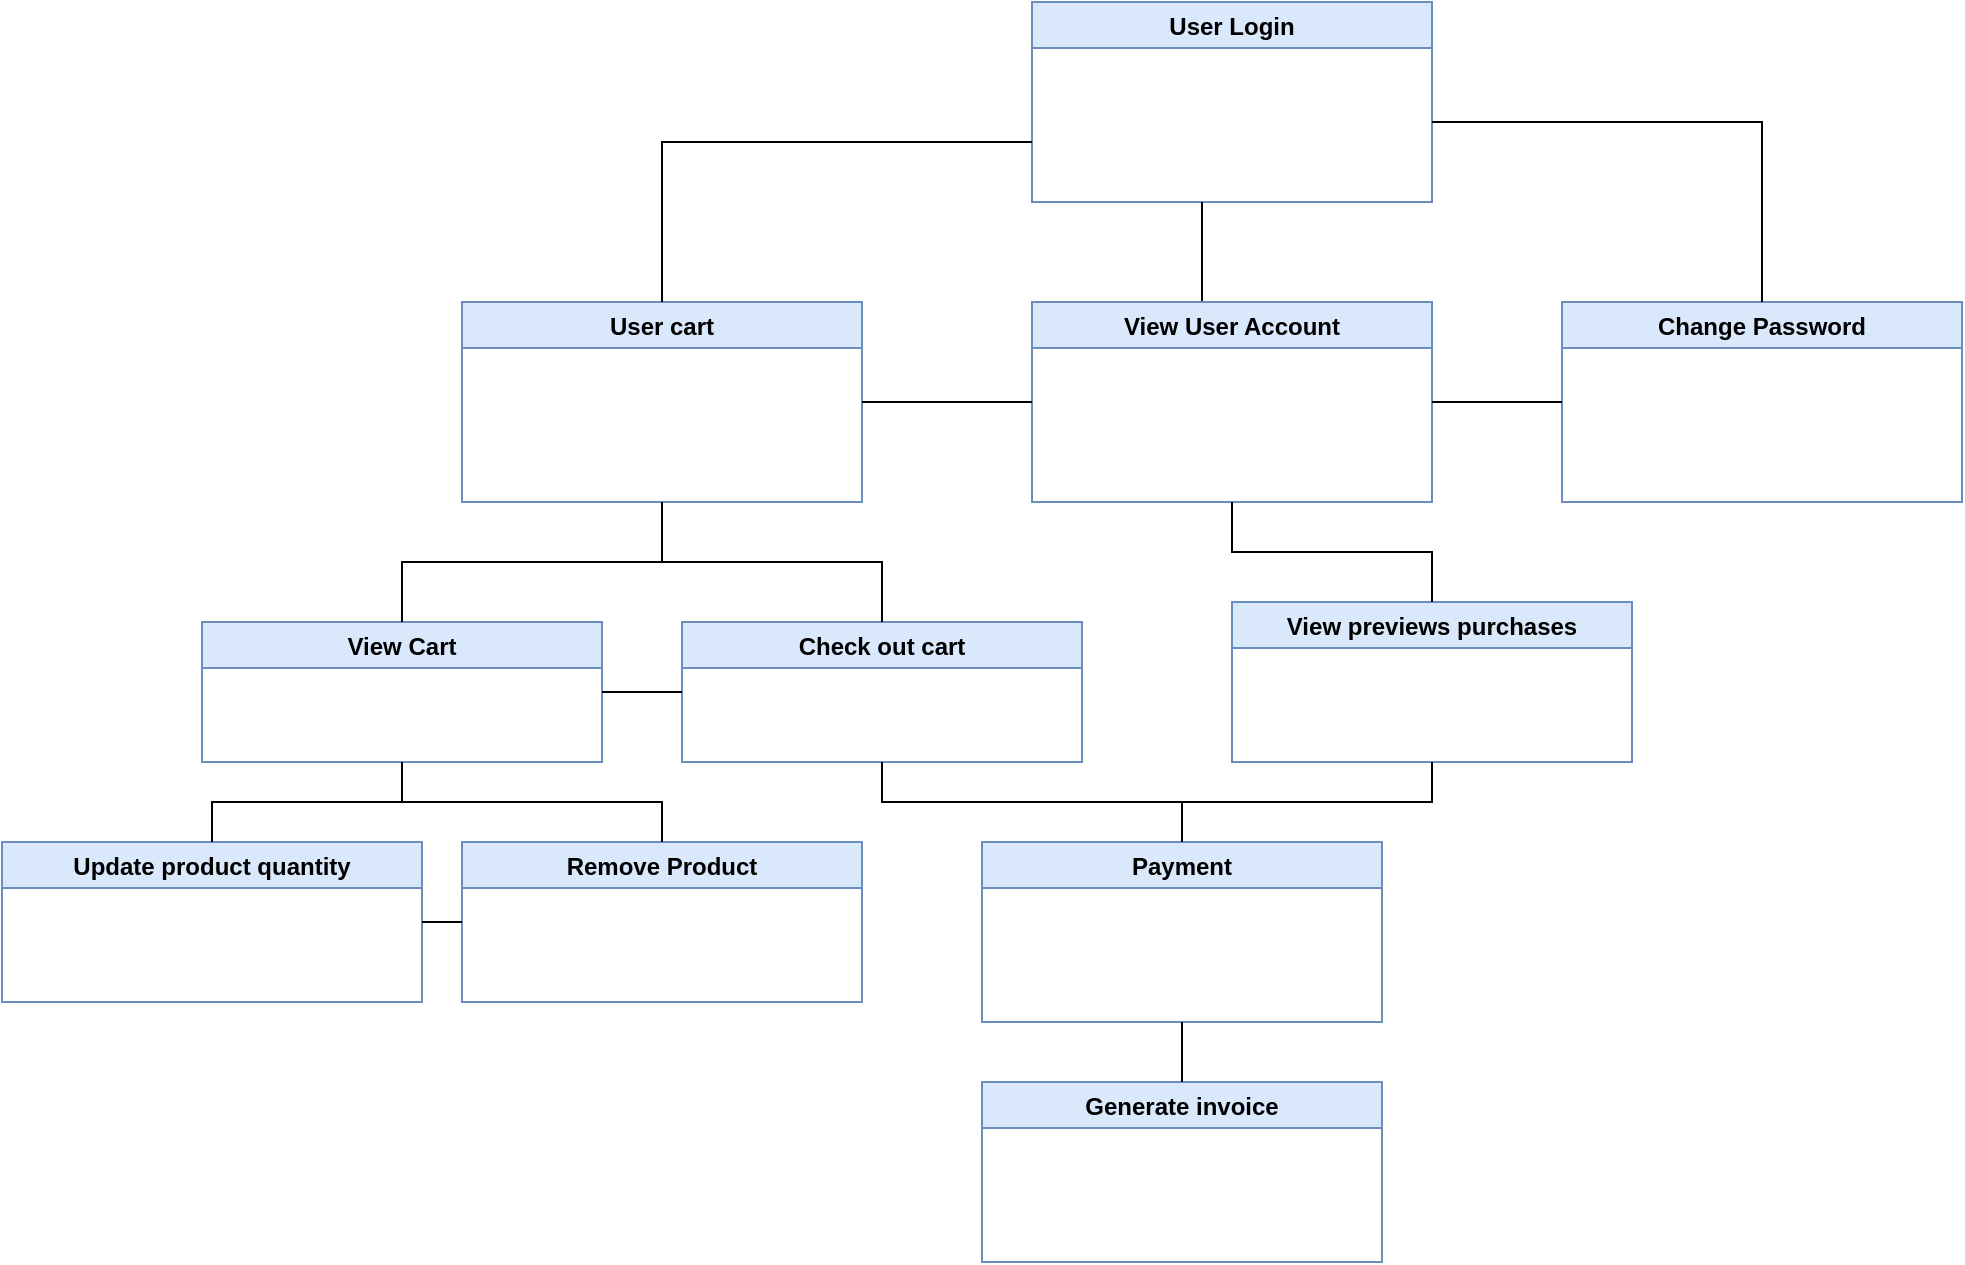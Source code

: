 <mxfile version="15.4.0" type="device" pages="2"><diagram id="6-RRQ7uSBgZUFFTKBHP-" name="User is Auth"><mxGraphModel dx="2035" dy="1780" grid="1" gridSize="10" guides="1" tooltips="1" connect="1" arrows="1" fold="1" page="1" pageScale="1" pageWidth="850" pageHeight="1100" math="0" shadow="0"><root><mxCell id="0"/><mxCell id="1" parent="0"/><mxCell id="oPrPjPRP-09Qsxvr9MAR-17" value="User Login" style="swimlane;fillColor=#dae8fc;strokeColor=#6c8ebf;" vertex="1" parent="1"><mxGeometry x="325" y="-1070" width="200" height="100" as="geometry"/></mxCell><mxCell id="g62ShUCpb4VuPRk6Xhia-5" value="" style="endArrow=none;html=1;rounded=0;edgeStyle=orthogonalEdgeStyle;" edge="1" parent="oPrPjPRP-09Qsxvr9MAR-17"><mxGeometry width="50" height="50" relative="1" as="geometry"><mxPoint x="85" y="150" as="sourcePoint"/><mxPoint x="85" y="100" as="targetPoint"/><Array as="points"><mxPoint x="85" y="110"/><mxPoint x="85" y="110"/></Array></mxGeometry></mxCell><mxCell id="g62ShUCpb4VuPRk6Xhia-1" value="Change Password" style="swimlane;fillColor=#dae8fc;strokeColor=#6c8ebf;" vertex="1" parent="1"><mxGeometry x="590" y="-920" width="200" height="100" as="geometry"/></mxCell><mxCell id="g62ShUCpb4VuPRk6Xhia-3" value="" style="endArrow=none;html=1;rounded=0;edgeStyle=orthogonalEdgeStyle;exitX=0.5;exitY=0;exitDx=0;exitDy=0;" edge="1" parent="1" source="g62ShUCpb4VuPRk6Xhia-1" target="oPrPjPRP-09Qsxvr9MAR-17"><mxGeometry width="50" height="50" relative="1" as="geometry"><mxPoint x="640" y="-930" as="sourcePoint"/><mxPoint x="530" y="-1010" as="targetPoint"/><Array as="points"><mxPoint x="690" y="-1010"/></Array></mxGeometry></mxCell><mxCell id="g62ShUCpb4VuPRk6Xhia-4" value="View User Account" style="swimlane;fillColor=#dae8fc;strokeColor=#6c8ebf;" vertex="1" parent="1"><mxGeometry x="325" y="-920" width="200" height="100" as="geometry"/></mxCell><mxCell id="g62ShUCpb4VuPRk6Xhia-8" value="" style="endArrow=none;html=1;rounded=0;edgeStyle=orthogonalEdgeStyle;" edge="1" parent="1" source="g62ShUCpb4VuPRk6Xhia-4" target="g62ShUCpb4VuPRk6Xhia-1"><mxGeometry width="50" height="50" relative="1" as="geometry"><mxPoint x="525" y="-845.02" as="sourcePoint"/><mxPoint x="575" y="-895.02" as="targetPoint"/></mxGeometry></mxCell><mxCell id="g62ShUCpb4VuPRk6Xhia-9" value="User cart" style="swimlane;fillColor=#dae8fc;strokeColor=#6c8ebf;" vertex="1" parent="1"><mxGeometry x="40" y="-920" width="200" height="100" as="geometry"/></mxCell><mxCell id="g62ShUCpb4VuPRk6Xhia-10" value="" style="endArrow=none;html=1;rounded=0;edgeStyle=orthogonalEdgeStyle;" edge="1" parent="1" source="g62ShUCpb4VuPRk6Xhia-9" target="oPrPjPRP-09Qsxvr9MAR-17"><mxGeometry width="50" height="50" relative="1" as="geometry"><mxPoint x="160" y="-930" as="sourcePoint"/><mxPoint x="330" y="-1010" as="targetPoint"/><Array as="points"><mxPoint x="140" y="-1000"/></Array></mxGeometry></mxCell><mxCell id="g62ShUCpb4VuPRk6Xhia-11" value="" style="endArrow=none;html=1;rounded=0;edgeStyle=orthogonalEdgeStyle;" edge="1" parent="1" source="g62ShUCpb4VuPRk6Xhia-4" target="g62ShUCpb4VuPRk6Xhia-9"><mxGeometry width="50" height="50" relative="1" as="geometry"><mxPoint x="200" y="-610" as="sourcePoint"/><mxPoint x="250" y="-660" as="targetPoint"/></mxGeometry></mxCell><mxCell id="g62ShUCpb4VuPRk6Xhia-12" value="View Cart" style="swimlane;fillColor=#dae8fc;strokeColor=#6c8ebf;" vertex="1" parent="1"><mxGeometry x="-90" y="-760" width="200" height="70" as="geometry"/></mxCell><mxCell id="g62ShUCpb4VuPRk6Xhia-13" value="Check out cart" style="swimlane;fillColor=#dae8fc;strokeColor=#6c8ebf;" vertex="1" parent="1"><mxGeometry x="150" y="-760" width="200" height="70" as="geometry"/></mxCell><mxCell id="g62ShUCpb4VuPRk6Xhia-15" value="" style="endArrow=none;html=1;rounded=0;edgeStyle=orthogonalEdgeStyle;" edge="1" parent="1" source="g62ShUCpb4VuPRk6Xhia-12" target="g62ShUCpb4VuPRk6Xhia-9"><mxGeometry width="50" height="50" relative="1" as="geometry"><mxPoint x="380" y="-660" as="sourcePoint"/><mxPoint x="430" y="-710" as="targetPoint"/></mxGeometry></mxCell><mxCell id="g62ShUCpb4VuPRk6Xhia-16" value="" style="endArrow=none;html=1;rounded=0;edgeStyle=orthogonalEdgeStyle;" edge="1" parent="1" source="g62ShUCpb4VuPRk6Xhia-13" target="g62ShUCpb4VuPRk6Xhia-9"><mxGeometry width="50" height="50" relative="1" as="geometry"><mxPoint x="380" y="-660" as="sourcePoint"/><mxPoint x="430" y="-710" as="targetPoint"/></mxGeometry></mxCell><mxCell id="g62ShUCpb4VuPRk6Xhia-17" value="Update product quantity" style="swimlane;fillColor=#dae8fc;strokeColor=#6c8ebf;" vertex="1" parent="1"><mxGeometry x="-190" y="-650" width="210" height="80" as="geometry"/></mxCell><mxCell id="g62ShUCpb4VuPRk6Xhia-18" value="Remove Product" style="swimlane;fillColor=#dae8fc;strokeColor=#6c8ebf;" vertex="1" parent="1"><mxGeometry x="40" y="-650" width="200" height="80" as="geometry"/></mxCell><mxCell id="g62ShUCpb4VuPRk6Xhia-19" value="" style="endArrow=none;html=1;rounded=0;edgeStyle=orthogonalEdgeStyle;" edge="1" parent="1" source="g62ShUCpb4VuPRk6Xhia-17" target="g62ShUCpb4VuPRk6Xhia-12"><mxGeometry width="50" height="50" relative="1" as="geometry"><mxPoint x="290" y="-610" as="sourcePoint"/><mxPoint x="340" y="-660" as="targetPoint"/></mxGeometry></mxCell><mxCell id="g62ShUCpb4VuPRk6Xhia-20" value="" style="endArrow=none;html=1;rounded=0;edgeStyle=orthogonalEdgeStyle;" edge="1" parent="1" source="g62ShUCpb4VuPRk6Xhia-18" target="g62ShUCpb4VuPRk6Xhia-12"><mxGeometry width="50" height="50" relative="1" as="geometry"><mxPoint x="250" y="-710" as="sourcePoint"/><mxPoint x="300" y="-760" as="targetPoint"/></mxGeometry></mxCell><mxCell id="g62ShUCpb4VuPRk6Xhia-21" value="" style="endArrow=none;html=1;rounded=0;edgeStyle=orthogonalEdgeStyle;" edge="1" parent="1" source="g62ShUCpb4VuPRk6Xhia-18" target="g62ShUCpb4VuPRk6Xhia-17"><mxGeometry width="50" height="50" relative="1" as="geometry"><mxPoint x="250" y="-710" as="sourcePoint"/><mxPoint x="300" y="-760" as="targetPoint"/></mxGeometry></mxCell><mxCell id="g62ShUCpb4VuPRk6Xhia-29" value="Payment" style="swimlane;fillColor=#dae8fc;strokeColor=#6c8ebf;" vertex="1" parent="1"><mxGeometry x="300" y="-650" width="200" height="90" as="geometry"/></mxCell><mxCell id="g62ShUCpb4VuPRk6Xhia-30" value="" style="endArrow=none;html=1;rounded=0;edgeStyle=orthogonalEdgeStyle;" edge="1" parent="1" source="g62ShUCpb4VuPRk6Xhia-29" target="g62ShUCpb4VuPRk6Xhia-13"><mxGeometry width="50" height="50" relative="1" as="geometry"><mxPoint x="420" y="-670" as="sourcePoint"/><mxPoint x="470" y="-720" as="targetPoint"/></mxGeometry></mxCell><mxCell id="g62ShUCpb4VuPRk6Xhia-31" value="" style="endArrow=none;html=1;rounded=0;edgeStyle=orthogonalEdgeStyle;" edge="1" parent="1" source="g62ShUCpb4VuPRk6Xhia-12" target="g62ShUCpb4VuPRk6Xhia-13"><mxGeometry width="50" height="50" relative="1" as="geometry"><mxPoint x="420" y="-670" as="sourcePoint"/><mxPoint x="470" y="-720" as="targetPoint"/></mxGeometry></mxCell><mxCell id="g62ShUCpb4VuPRk6Xhia-32" value="Generate invoice" style="swimlane;fillColor=#dae8fc;strokeColor=#6c8ebf;" vertex="1" parent="1"><mxGeometry x="300" y="-530" width="200" height="90" as="geometry"/></mxCell><mxCell id="g62ShUCpb4VuPRk6Xhia-33" value="" style="endArrow=none;html=1;rounded=0;edgeStyle=orthogonalEdgeStyle;" edge="1" parent="1" source="g62ShUCpb4VuPRk6Xhia-32" target="g62ShUCpb4VuPRk6Xhia-29"><mxGeometry width="50" height="50" relative="1" as="geometry"><mxPoint x="420" y="-500" as="sourcePoint"/><mxPoint x="470" y="-550" as="targetPoint"/></mxGeometry></mxCell><mxCell id="g62ShUCpb4VuPRk6Xhia-35" value="View previews purchases" style="swimlane;fillColor=#dae8fc;strokeColor=#6c8ebf;" vertex="1" parent="1"><mxGeometry x="425" y="-770" width="200" height="80" as="geometry"/></mxCell><mxCell id="g62ShUCpb4VuPRk6Xhia-36" value="" style="endArrow=none;html=1;rounded=0;edgeStyle=orthogonalEdgeStyle;" edge="1" parent="1" source="g62ShUCpb4VuPRk6Xhia-35" target="g62ShUCpb4VuPRk6Xhia-4"><mxGeometry width="50" height="50" relative="1" as="geometry"><mxPoint x="590" y="-640" as="sourcePoint"/><mxPoint x="640" y="-690" as="targetPoint"/></mxGeometry></mxCell><mxCell id="g62ShUCpb4VuPRk6Xhia-38" value="" style="endArrow=none;html=1;rounded=0;edgeStyle=orthogonalEdgeStyle;" edge="1" parent="1" source="g62ShUCpb4VuPRk6Xhia-29" target="g62ShUCpb4VuPRk6Xhia-35"><mxGeometry width="50" height="50" relative="1" as="geometry"><mxPoint x="420" y="-690" as="sourcePoint"/><mxPoint x="470" y="-740" as="targetPoint"/></mxGeometry></mxCell></root></mxGraphModel></diagram><diagram id="m3THjjeVxbLjpUL3N6y0" name="Product"><mxGraphModel dx="1422" dy="816" grid="1" gridSize="10" guides="1" tooltips="1" connect="1" arrows="1" fold="1" page="1" pageScale="1" pageWidth="850" pageHeight="1100" math="0" shadow="0"><root><mxCell id="5zqqjCbxRHZLhK766qYa-0"/><mxCell id="5zqqjCbxRHZLhK766qYa-1" parent="5zqqjCbxRHZLhK766qYa-0"/><mxCell id="3_39KiY4NstBFR8ajxPb-0" value="Product" style="swimlane;fillColor=#dae8fc;strokeColor=#6c8ebf;" vertex="1" parent="5zqqjCbxRHZLhK766qYa-1"><mxGeometry x="350" y="40" width="200" height="80" as="geometry"/></mxCell></root></mxGraphModel></diagram></mxfile>